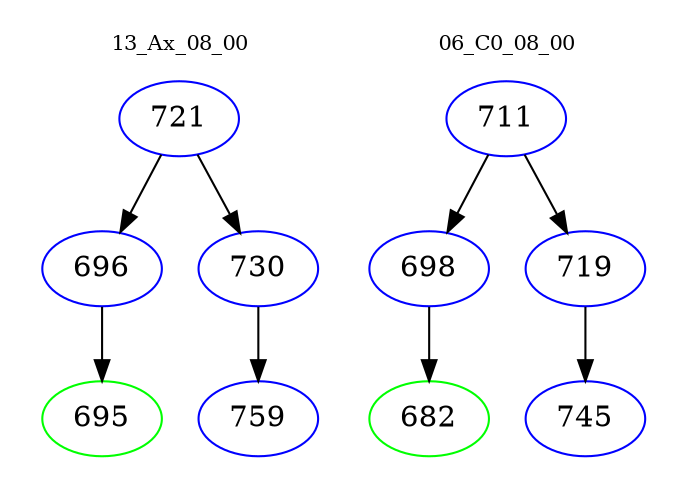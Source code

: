 digraph{
subgraph cluster_0 {
color = white
label = "13_Ax_08_00";
fontsize=10;
T0_721 [label="721", color="blue"]
T0_721 -> T0_696 [color="black"]
T0_696 [label="696", color="blue"]
T0_696 -> T0_695 [color="black"]
T0_695 [label="695", color="green"]
T0_721 -> T0_730 [color="black"]
T0_730 [label="730", color="blue"]
T0_730 -> T0_759 [color="black"]
T0_759 [label="759", color="blue"]
}
subgraph cluster_1 {
color = white
label = "06_C0_08_00";
fontsize=10;
T1_711 [label="711", color="blue"]
T1_711 -> T1_698 [color="black"]
T1_698 [label="698", color="blue"]
T1_698 -> T1_682 [color="black"]
T1_682 [label="682", color="green"]
T1_711 -> T1_719 [color="black"]
T1_719 [label="719", color="blue"]
T1_719 -> T1_745 [color="black"]
T1_745 [label="745", color="blue"]
}
}
